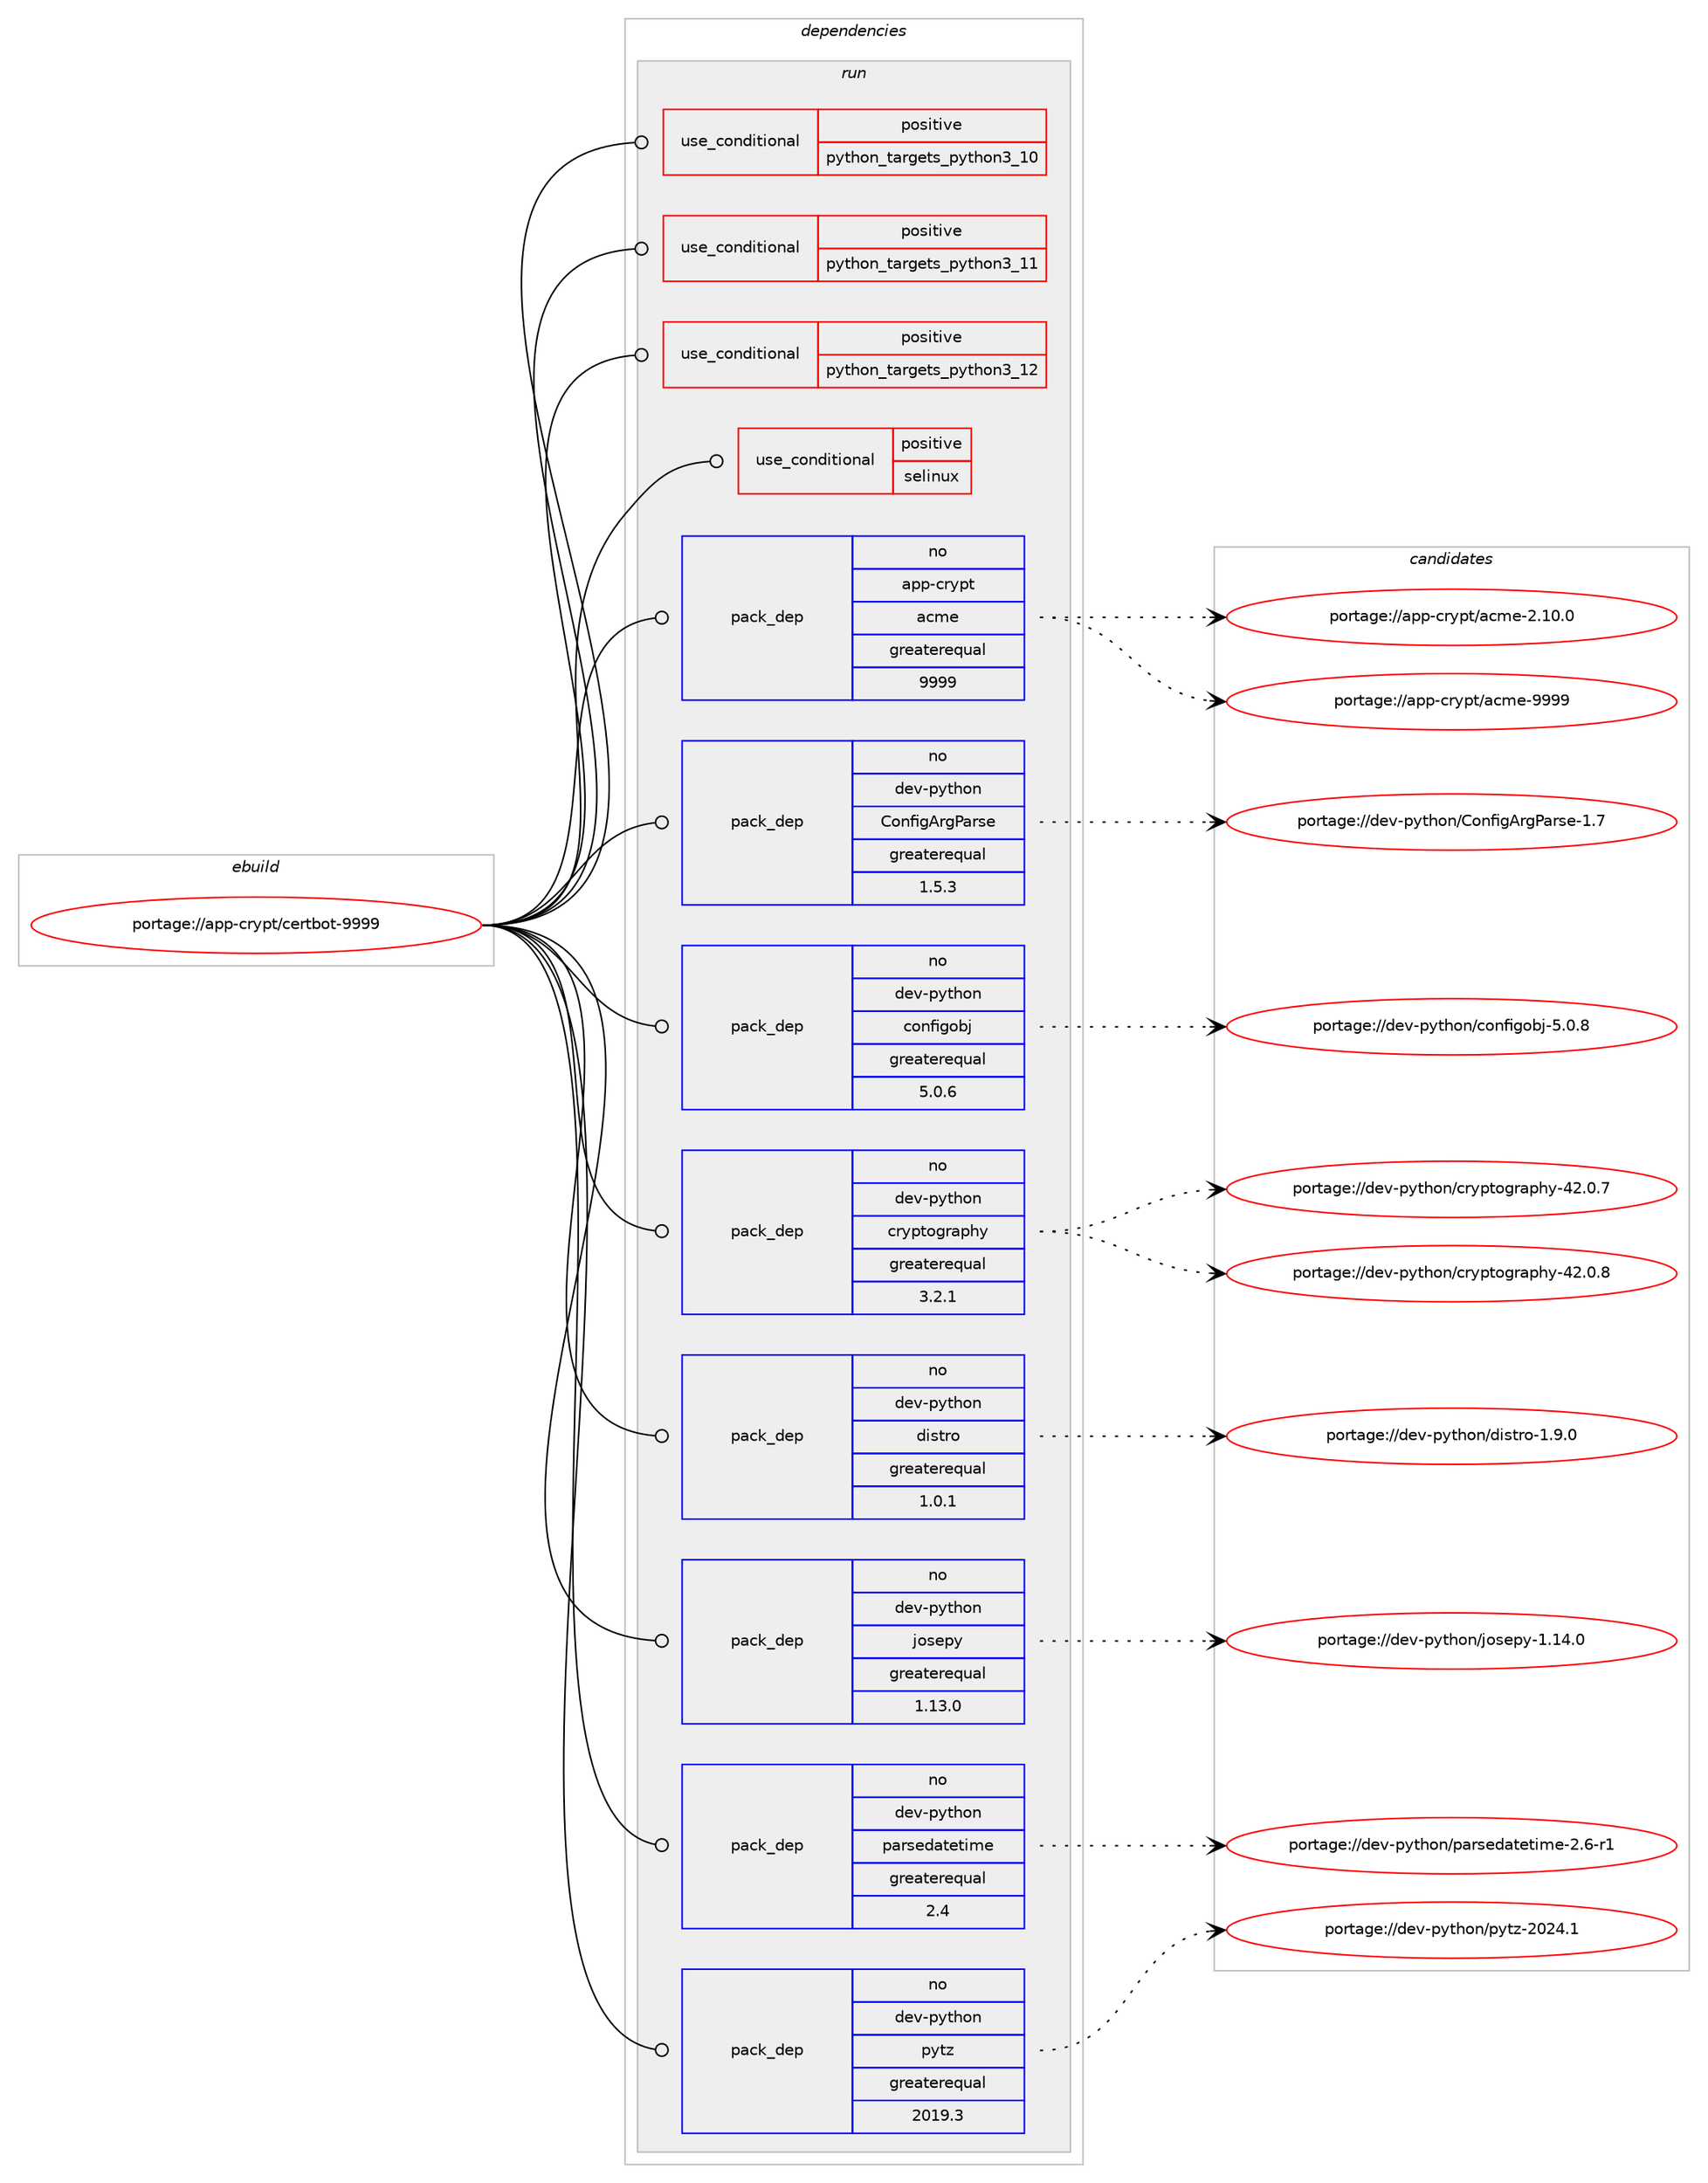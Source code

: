 digraph prolog {

# *************
# Graph options
# *************

newrank=true;
concentrate=true;
compound=true;
graph [rankdir=LR,fontname=Helvetica,fontsize=10,ranksep=1.5];#, ranksep=2.5, nodesep=0.2];
edge  [arrowhead=vee];
node  [fontname=Helvetica,fontsize=10];

# **********
# The ebuild
# **********

subgraph cluster_leftcol {
color=gray;
rank=same;
label=<<i>ebuild</i>>;
id [label="portage://app-crypt/certbot-9999", color=red, width=4, href="../app-crypt/certbot-9999.svg"];
}

# ****************
# The dependencies
# ****************

subgraph cluster_midcol {
color=gray;
label=<<i>dependencies</i>>;
subgraph cluster_compile {
fillcolor="#eeeeee";
style=filled;
label=<<i>compile</i>>;
}
subgraph cluster_compileandrun {
fillcolor="#eeeeee";
style=filled;
label=<<i>compile and run</i>>;
}
subgraph cluster_run {
fillcolor="#eeeeee";
style=filled;
label=<<i>run</i>>;
subgraph cond3171 {
dependency5001 [label=<<TABLE BORDER="0" CELLBORDER="1" CELLSPACING="0" CELLPADDING="4"><TR><TD ROWSPAN="3" CELLPADDING="10">use_conditional</TD></TR><TR><TD>positive</TD></TR><TR><TD>python_targets_python3_10</TD></TR></TABLE>>, shape=none, color=red];
# *** BEGIN UNKNOWN DEPENDENCY TYPE (TODO) ***
# dependency5001 -> package_dependency(portage://app-crypt/certbot-9999,run,no,dev-lang,python,none,[,,],[slot(3.10)],[])
# *** END UNKNOWN DEPENDENCY TYPE (TODO) ***

}
id:e -> dependency5001:w [weight=20,style="solid",arrowhead="odot"];
subgraph cond3172 {
dependency5002 [label=<<TABLE BORDER="0" CELLBORDER="1" CELLSPACING="0" CELLPADDING="4"><TR><TD ROWSPAN="3" CELLPADDING="10">use_conditional</TD></TR><TR><TD>positive</TD></TR><TR><TD>python_targets_python3_11</TD></TR></TABLE>>, shape=none, color=red];
# *** BEGIN UNKNOWN DEPENDENCY TYPE (TODO) ***
# dependency5002 -> package_dependency(portage://app-crypt/certbot-9999,run,no,dev-lang,python,none,[,,],[slot(3.11)],[])
# *** END UNKNOWN DEPENDENCY TYPE (TODO) ***

}
id:e -> dependency5002:w [weight=20,style="solid",arrowhead="odot"];
subgraph cond3173 {
dependency5003 [label=<<TABLE BORDER="0" CELLBORDER="1" CELLSPACING="0" CELLPADDING="4"><TR><TD ROWSPAN="3" CELLPADDING="10">use_conditional</TD></TR><TR><TD>positive</TD></TR><TR><TD>python_targets_python3_12</TD></TR></TABLE>>, shape=none, color=red];
# *** BEGIN UNKNOWN DEPENDENCY TYPE (TODO) ***
# dependency5003 -> package_dependency(portage://app-crypt/certbot-9999,run,no,dev-lang,python,none,[,,],[slot(3.12)],[])
# *** END UNKNOWN DEPENDENCY TYPE (TODO) ***

}
id:e -> dependency5003:w [weight=20,style="solid",arrowhead="odot"];
subgraph cond3174 {
dependency5004 [label=<<TABLE BORDER="0" CELLBORDER="1" CELLSPACING="0" CELLPADDING="4"><TR><TD ROWSPAN="3" CELLPADDING="10">use_conditional</TD></TR><TR><TD>positive</TD></TR><TR><TD>selinux</TD></TR></TABLE>>, shape=none, color=red];
# *** BEGIN UNKNOWN DEPENDENCY TYPE (TODO) ***
# dependency5004 -> package_dependency(portage://app-crypt/certbot-9999,run,no,sec-policy,selinux-certbot,none,[,,],[],[])
# *** END UNKNOWN DEPENDENCY TYPE (TODO) ***

}
id:e -> dependency5004:w [weight=20,style="solid",arrowhead="odot"];
subgraph pack1760 {
dependency5005 [label=<<TABLE BORDER="0" CELLBORDER="1" CELLSPACING="0" CELLPADDING="4" WIDTH="220"><TR><TD ROWSPAN="6" CELLPADDING="30">pack_dep</TD></TR><TR><TD WIDTH="110">no</TD></TR><TR><TD>app-crypt</TD></TR><TR><TD>acme</TD></TR><TR><TD>greaterequal</TD></TR><TR><TD>9999</TD></TR></TABLE>>, shape=none, color=blue];
}
id:e -> dependency5005:w [weight=20,style="solid",arrowhead="odot"];
subgraph pack1761 {
dependency5006 [label=<<TABLE BORDER="0" CELLBORDER="1" CELLSPACING="0" CELLPADDING="4" WIDTH="220"><TR><TD ROWSPAN="6" CELLPADDING="30">pack_dep</TD></TR><TR><TD WIDTH="110">no</TD></TR><TR><TD>dev-python</TD></TR><TR><TD>ConfigArgParse</TD></TR><TR><TD>greaterequal</TD></TR><TR><TD>1.5.3</TD></TR></TABLE>>, shape=none, color=blue];
}
id:e -> dependency5006:w [weight=20,style="solid",arrowhead="odot"];
subgraph pack1762 {
dependency5007 [label=<<TABLE BORDER="0" CELLBORDER="1" CELLSPACING="0" CELLPADDING="4" WIDTH="220"><TR><TD ROWSPAN="6" CELLPADDING="30">pack_dep</TD></TR><TR><TD WIDTH="110">no</TD></TR><TR><TD>dev-python</TD></TR><TR><TD>configobj</TD></TR><TR><TD>greaterequal</TD></TR><TR><TD>5.0.6</TD></TR></TABLE>>, shape=none, color=blue];
}
id:e -> dependency5007:w [weight=20,style="solid",arrowhead="odot"];
subgraph pack1763 {
dependency5008 [label=<<TABLE BORDER="0" CELLBORDER="1" CELLSPACING="0" CELLPADDING="4" WIDTH="220"><TR><TD ROWSPAN="6" CELLPADDING="30">pack_dep</TD></TR><TR><TD WIDTH="110">no</TD></TR><TR><TD>dev-python</TD></TR><TR><TD>cryptography</TD></TR><TR><TD>greaterequal</TD></TR><TR><TD>3.2.1</TD></TR></TABLE>>, shape=none, color=blue];
}
id:e -> dependency5008:w [weight=20,style="solid",arrowhead="odot"];
subgraph pack1764 {
dependency5009 [label=<<TABLE BORDER="0" CELLBORDER="1" CELLSPACING="0" CELLPADDING="4" WIDTH="220"><TR><TD ROWSPAN="6" CELLPADDING="30">pack_dep</TD></TR><TR><TD WIDTH="110">no</TD></TR><TR><TD>dev-python</TD></TR><TR><TD>distro</TD></TR><TR><TD>greaterequal</TD></TR><TR><TD>1.0.1</TD></TR></TABLE>>, shape=none, color=blue];
}
id:e -> dependency5009:w [weight=20,style="solid",arrowhead="odot"];
subgraph pack1765 {
dependency5010 [label=<<TABLE BORDER="0" CELLBORDER="1" CELLSPACING="0" CELLPADDING="4" WIDTH="220"><TR><TD ROWSPAN="6" CELLPADDING="30">pack_dep</TD></TR><TR><TD WIDTH="110">no</TD></TR><TR><TD>dev-python</TD></TR><TR><TD>josepy</TD></TR><TR><TD>greaterequal</TD></TR><TR><TD>1.13.0</TD></TR></TABLE>>, shape=none, color=blue];
}
id:e -> dependency5010:w [weight=20,style="solid",arrowhead="odot"];
subgraph pack1766 {
dependency5011 [label=<<TABLE BORDER="0" CELLBORDER="1" CELLSPACING="0" CELLPADDING="4" WIDTH="220"><TR><TD ROWSPAN="6" CELLPADDING="30">pack_dep</TD></TR><TR><TD WIDTH="110">no</TD></TR><TR><TD>dev-python</TD></TR><TR><TD>parsedatetime</TD></TR><TR><TD>greaterequal</TD></TR><TR><TD>2.4</TD></TR></TABLE>>, shape=none, color=blue];
}
id:e -> dependency5011:w [weight=20,style="solid",arrowhead="odot"];
# *** BEGIN UNKNOWN DEPENDENCY TYPE (TODO) ***
# id -> package_dependency(portage://app-crypt/certbot-9999,run,no,dev-python,pyrfc3339,none,[,,],[],[use(optenable(python_targets_python3_10),negative),use(optenable(python_targets_python3_11),negative),use(optenable(python_targets_python3_12),negative)])
# *** END UNKNOWN DEPENDENCY TYPE (TODO) ***

subgraph pack1767 {
dependency5012 [label=<<TABLE BORDER="0" CELLBORDER="1" CELLSPACING="0" CELLPADDING="4" WIDTH="220"><TR><TD ROWSPAN="6" CELLPADDING="30">pack_dep</TD></TR><TR><TD WIDTH="110">no</TD></TR><TR><TD>dev-python</TD></TR><TR><TD>pytz</TD></TR><TR><TD>greaterequal</TD></TR><TR><TD>2019.3</TD></TR></TABLE>>, shape=none, color=blue];
}
id:e -> dependency5012:w [weight=20,style="solid",arrowhead="odot"];
}
}

# **************
# The candidates
# **************

subgraph cluster_choices {
rank=same;
color=gray;
label=<<i>candidates</i>>;

subgraph choice1760 {
color=black;
nodesep=1;
choice97112112459911412111211647979910910145504649484648 [label="portage://app-crypt/acme-2.10.0", color=red, width=4,href="../app-crypt/acme-2.10.0.svg"];
choice9711211245991141211121164797991091014557575757 [label="portage://app-crypt/acme-9999", color=red, width=4,href="../app-crypt/acme-9999.svg"];
dependency5005:e -> choice97112112459911412111211647979910910145504649484648:w [style=dotted,weight="100"];
dependency5005:e -> choice9711211245991141211121164797991091014557575757:w [style=dotted,weight="100"];
}
subgraph choice1761 {
color=black;
nodesep=1;
choice10010111845112121116104111110476711111010210510365114103809711411510145494655 [label="portage://dev-python/ConfigArgParse-1.7", color=red, width=4,href="../dev-python/ConfigArgParse-1.7.svg"];
dependency5006:e -> choice10010111845112121116104111110476711111010210510365114103809711411510145494655:w [style=dotted,weight="100"];
}
subgraph choice1762 {
color=black;
nodesep=1;
choice10010111845112121116104111110479911111010210510311198106455346484656 [label="portage://dev-python/configobj-5.0.8", color=red, width=4,href="../dev-python/configobj-5.0.8.svg"];
dependency5007:e -> choice10010111845112121116104111110479911111010210510311198106455346484656:w [style=dotted,weight="100"];
}
subgraph choice1763 {
color=black;
nodesep=1;
choice1001011184511212111610411111047991141211121161111031149711210412145525046484655 [label="portage://dev-python/cryptography-42.0.7", color=red, width=4,href="../dev-python/cryptography-42.0.7.svg"];
choice1001011184511212111610411111047991141211121161111031149711210412145525046484656 [label="portage://dev-python/cryptography-42.0.8", color=red, width=4,href="../dev-python/cryptography-42.0.8.svg"];
dependency5008:e -> choice1001011184511212111610411111047991141211121161111031149711210412145525046484655:w [style=dotted,weight="100"];
dependency5008:e -> choice1001011184511212111610411111047991141211121161111031149711210412145525046484656:w [style=dotted,weight="100"];
}
subgraph choice1764 {
color=black;
nodesep=1;
choice1001011184511212111610411111047100105115116114111454946574648 [label="portage://dev-python/distro-1.9.0", color=red, width=4,href="../dev-python/distro-1.9.0.svg"];
dependency5009:e -> choice1001011184511212111610411111047100105115116114111454946574648:w [style=dotted,weight="100"];
}
subgraph choice1765 {
color=black;
nodesep=1;
choice100101118451121211161041111104710611111510111212145494649524648 [label="portage://dev-python/josepy-1.14.0", color=red, width=4,href="../dev-python/josepy-1.14.0.svg"];
dependency5010:e -> choice100101118451121211161041111104710611111510111212145494649524648:w [style=dotted,weight="100"];
}
subgraph choice1766 {
color=black;
nodesep=1;
choice10010111845112121116104111110471129711411510110097116101116105109101455046544511449 [label="portage://dev-python/parsedatetime-2.6-r1", color=red, width=4,href="../dev-python/parsedatetime-2.6-r1.svg"];
dependency5011:e -> choice10010111845112121116104111110471129711411510110097116101116105109101455046544511449:w [style=dotted,weight="100"];
}
subgraph choice1767 {
color=black;
nodesep=1;
choice100101118451121211161041111104711212111612245504850524649 [label="portage://dev-python/pytz-2024.1", color=red, width=4,href="../dev-python/pytz-2024.1.svg"];
dependency5012:e -> choice100101118451121211161041111104711212111612245504850524649:w [style=dotted,weight="100"];
}
}

}
